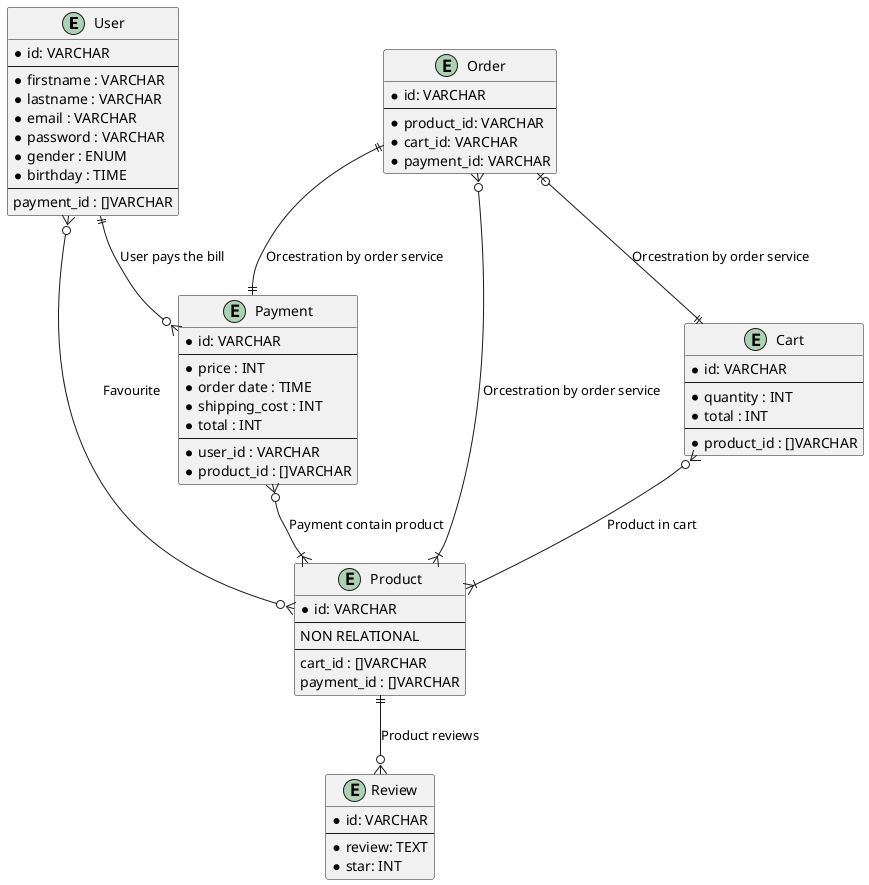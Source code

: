 @startuml brand-commerce-erd
entity User {
    * id: VARCHAR
    --
    * firstname : VARCHAR
    * lastname : VARCHAR
    * email : VARCHAR
    * password : VARCHAR
    * gender : ENUM
    * birthday : TIME
    --
    payment_id : []VARCHAR
}

entity Product {
     * id: VARCHAR
    --
    NON RELATIONAL
    --
    cart_id : []VARCHAR
    payment_id : []VARCHAR
}

entity Cart {
    * id: VARCHAR
    --
    * quantity : INT
    * total : INT
    --
    * product_id : []VARCHAR
}

entity Payment {
    * id: VARCHAR
    --
    * price : INT
    * order date : TIME
    * shipping_cost : INT
    * total : INT
    --
    * user_id : VARCHAR
    * product_id : []VARCHAR
}

entity Order {
    * id: VARCHAR
    --
    * product_id: VARCHAR
    * cart_id: VARCHAR
    * payment_id: VARCHAR
}

entity Review {
    * id: VARCHAR
    --
    * review: TEXT
    * star: INT
}

User ||--o{ Payment : User pays the bill
Cart }o--|{ Product : Product in cart
Payment }o--|{ Product : Payment contain product
User }o--o{ Product : Favourite
Product ||--o{ Review : Product reviews
Order ||--|| Payment : Orcestration by order service
Order }o--|{ Product : Orcestration by order service
Order |o--|| Cart : Orcestration by order service

@enduml